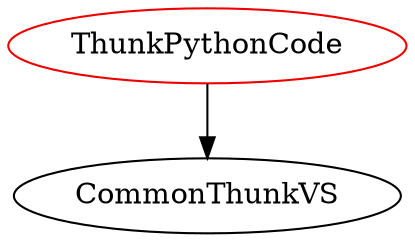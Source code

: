 digraph thunkpythoncode{
ThunkPythonCode	[shape=oval, color=red2, label="ThunkPythonCode"];
ThunkPythonCode -> CommonThunkVS;
}
